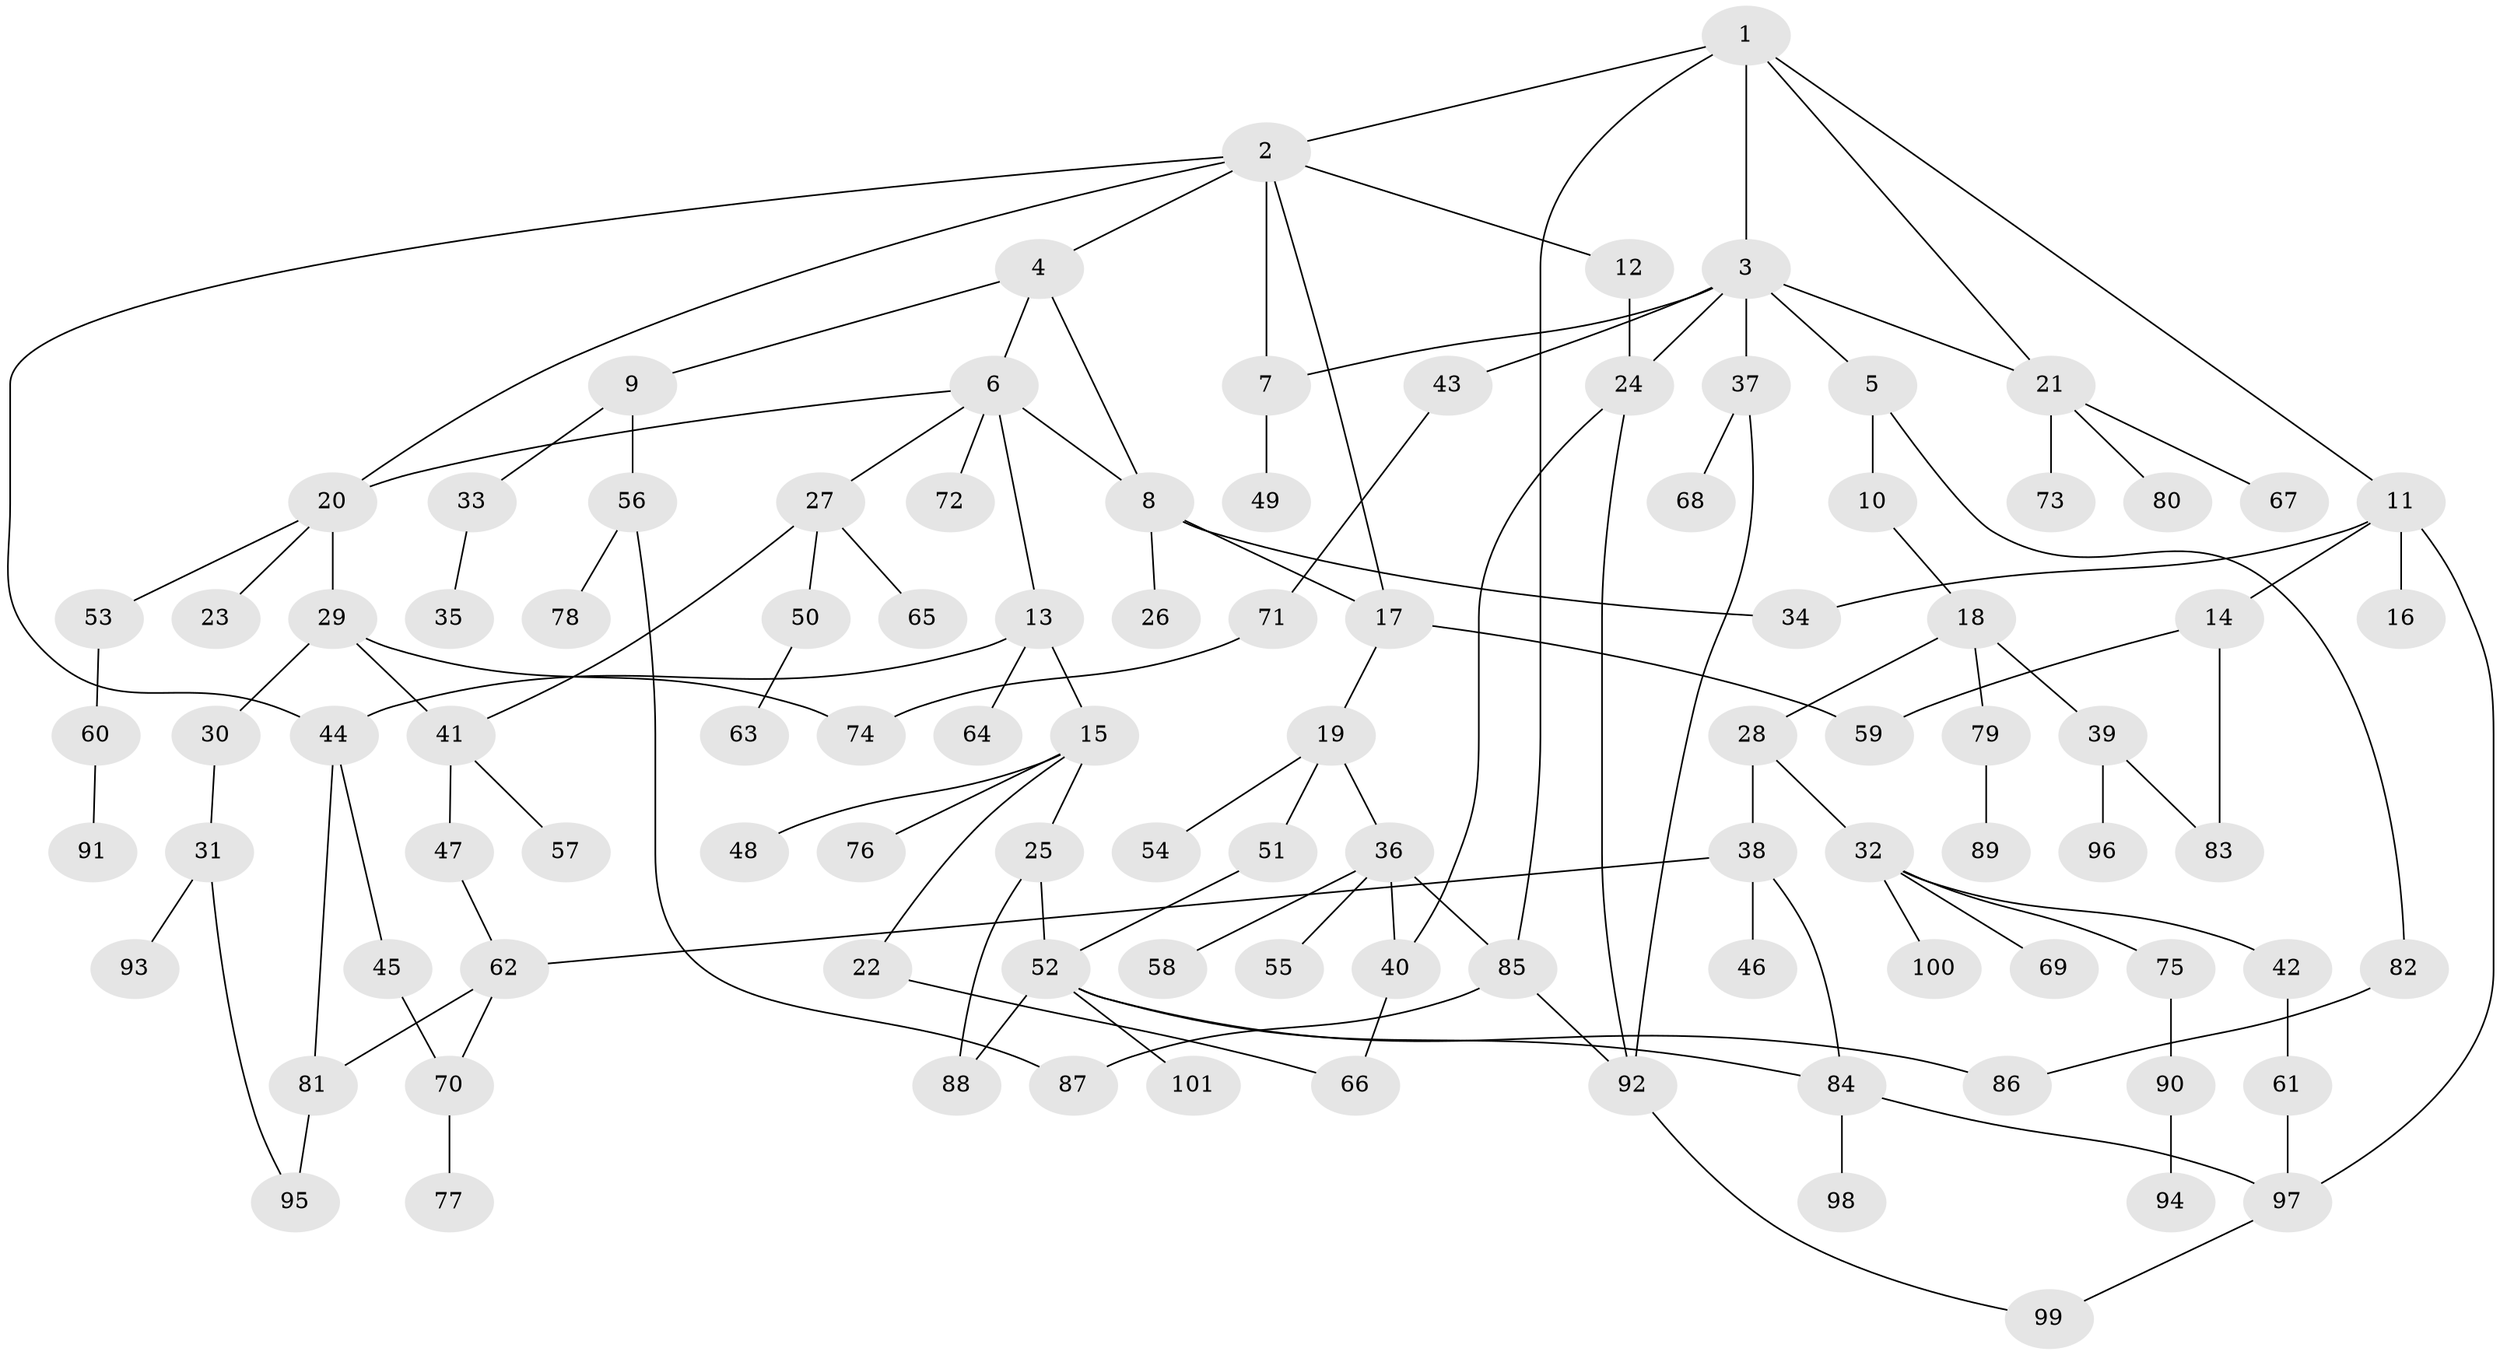 // Generated by graph-tools (version 1.1) at 2025/10/02/27/25 16:10:55]
// undirected, 101 vertices, 129 edges
graph export_dot {
graph [start="1"]
  node [color=gray90,style=filled];
  1;
  2;
  3;
  4;
  5;
  6;
  7;
  8;
  9;
  10;
  11;
  12;
  13;
  14;
  15;
  16;
  17;
  18;
  19;
  20;
  21;
  22;
  23;
  24;
  25;
  26;
  27;
  28;
  29;
  30;
  31;
  32;
  33;
  34;
  35;
  36;
  37;
  38;
  39;
  40;
  41;
  42;
  43;
  44;
  45;
  46;
  47;
  48;
  49;
  50;
  51;
  52;
  53;
  54;
  55;
  56;
  57;
  58;
  59;
  60;
  61;
  62;
  63;
  64;
  65;
  66;
  67;
  68;
  69;
  70;
  71;
  72;
  73;
  74;
  75;
  76;
  77;
  78;
  79;
  80;
  81;
  82;
  83;
  84;
  85;
  86;
  87;
  88;
  89;
  90;
  91;
  92;
  93;
  94;
  95;
  96;
  97;
  98;
  99;
  100;
  101;
  1 -- 2;
  1 -- 3;
  1 -- 11;
  1 -- 21;
  1 -- 85;
  2 -- 4;
  2 -- 12;
  2 -- 20;
  2 -- 17;
  2 -- 7;
  2 -- 44;
  3 -- 5;
  3 -- 7;
  3 -- 21;
  3 -- 37;
  3 -- 43;
  3 -- 24;
  4 -- 6;
  4 -- 8;
  4 -- 9;
  5 -- 10;
  5 -- 82;
  6 -- 13;
  6 -- 27;
  6 -- 72;
  6 -- 8;
  6 -- 20;
  7 -- 49;
  8 -- 17;
  8 -- 26;
  8 -- 34;
  9 -- 33;
  9 -- 56;
  10 -- 18;
  11 -- 14;
  11 -- 16;
  11 -- 34;
  11 -- 97;
  12 -- 24;
  13 -- 15;
  13 -- 44;
  13 -- 64;
  14 -- 83;
  14 -- 59;
  15 -- 22;
  15 -- 25;
  15 -- 48;
  15 -- 76;
  17 -- 19;
  17 -- 59;
  18 -- 28;
  18 -- 39;
  18 -- 79;
  19 -- 36;
  19 -- 51;
  19 -- 54;
  20 -- 23;
  20 -- 29;
  20 -- 53;
  21 -- 67;
  21 -- 73;
  21 -- 80;
  22 -- 66;
  24 -- 40;
  24 -- 92;
  25 -- 52;
  25 -- 88;
  27 -- 41;
  27 -- 50;
  27 -- 65;
  28 -- 32;
  28 -- 38;
  29 -- 30;
  29 -- 74;
  29 -- 41;
  30 -- 31;
  31 -- 93;
  31 -- 95;
  32 -- 42;
  32 -- 69;
  32 -- 75;
  32 -- 100;
  33 -- 35;
  36 -- 40;
  36 -- 55;
  36 -- 58;
  36 -- 85;
  37 -- 68;
  37 -- 92;
  38 -- 46;
  38 -- 84;
  38 -- 62;
  39 -- 83;
  39 -- 96;
  40 -- 66;
  41 -- 47;
  41 -- 57;
  42 -- 61;
  43 -- 71;
  44 -- 45;
  44 -- 81;
  45 -- 70;
  47 -- 62;
  50 -- 63;
  51 -- 52;
  52 -- 86;
  52 -- 88;
  52 -- 101;
  52 -- 84;
  53 -- 60;
  56 -- 78;
  56 -- 87;
  60 -- 91;
  61 -- 97;
  62 -- 81;
  62 -- 70;
  70 -- 77;
  71 -- 74;
  75 -- 90;
  79 -- 89;
  81 -- 95;
  82 -- 86;
  84 -- 98;
  84 -- 97;
  85 -- 87;
  85 -- 92;
  90 -- 94;
  92 -- 99;
  97 -- 99;
}
